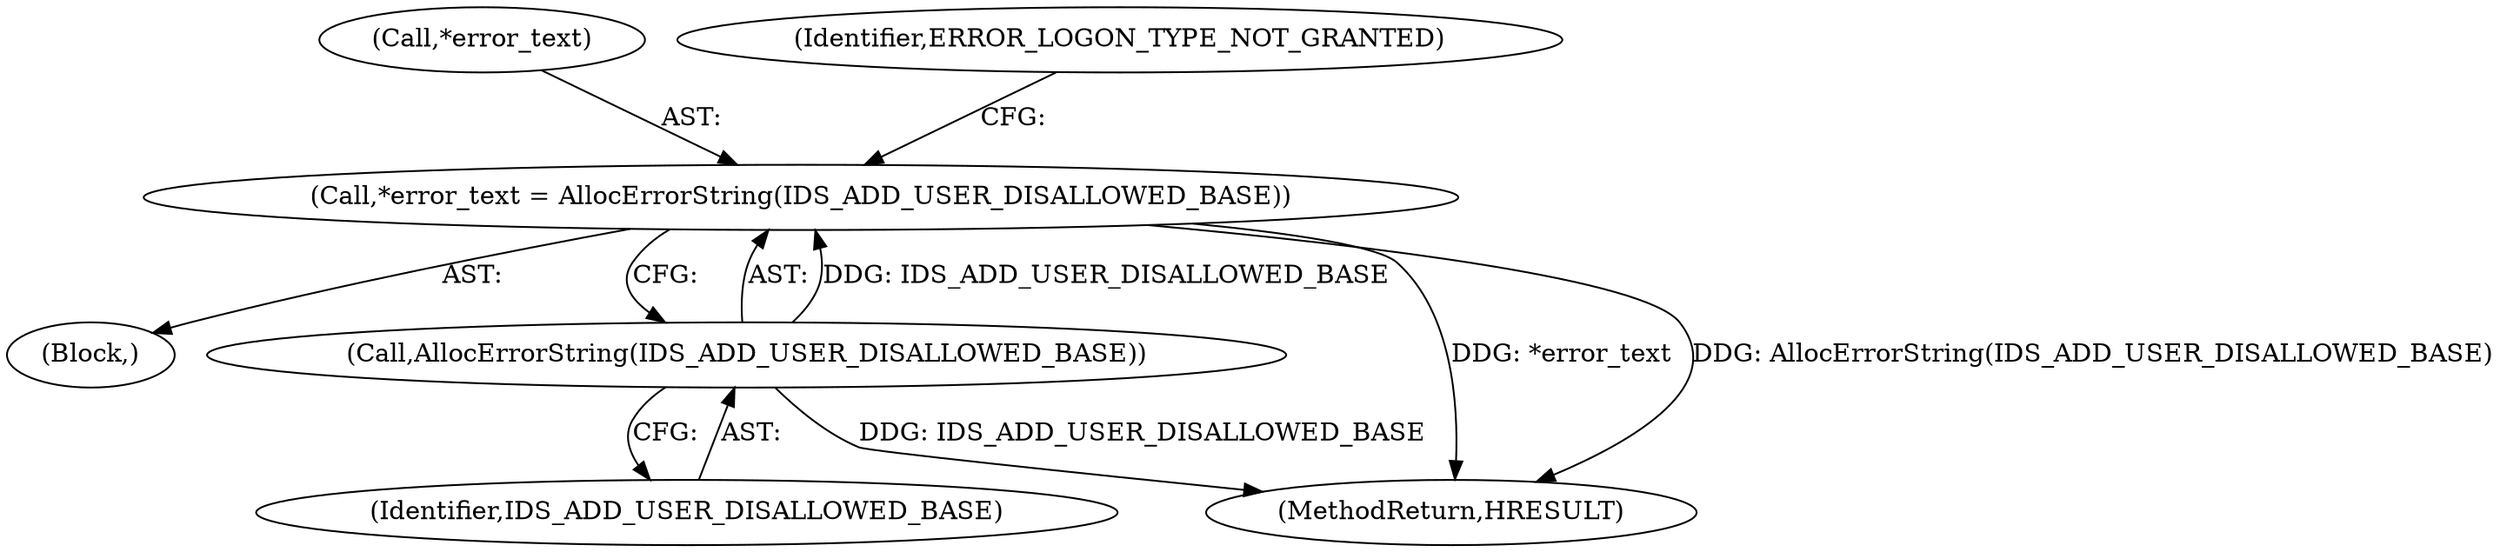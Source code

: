digraph "0_Chrome_2440e872debd68ae7c2a8bf9ddb34df2cce378cd_0@pointer" {
"1000250" [label="(Call,*error_text = AllocErrorString(IDS_ADD_USER_DISALLOWED_BASE))"];
"1000253" [label="(Call,AllocErrorString(IDS_ADD_USER_DISALLOWED_BASE))"];
"1000251" [label="(Call,*error_text)"];
"1000253" [label="(Call,AllocErrorString(IDS_ADD_USER_DISALLOWED_BASE))"];
"1000249" [label="(Block,)"];
"1000307" [label="(MethodReturn,HRESULT)"];
"1000257" [label="(Identifier,ERROR_LOGON_TYPE_NOT_GRANTED)"];
"1000250" [label="(Call,*error_text = AllocErrorString(IDS_ADD_USER_DISALLOWED_BASE))"];
"1000254" [label="(Identifier,IDS_ADD_USER_DISALLOWED_BASE)"];
"1000250" -> "1000249"  [label="AST: "];
"1000250" -> "1000253"  [label="CFG: "];
"1000251" -> "1000250"  [label="AST: "];
"1000253" -> "1000250"  [label="AST: "];
"1000257" -> "1000250"  [label="CFG: "];
"1000250" -> "1000307"  [label="DDG: *error_text"];
"1000250" -> "1000307"  [label="DDG: AllocErrorString(IDS_ADD_USER_DISALLOWED_BASE)"];
"1000253" -> "1000250"  [label="DDG: IDS_ADD_USER_DISALLOWED_BASE"];
"1000253" -> "1000254"  [label="CFG: "];
"1000254" -> "1000253"  [label="AST: "];
"1000253" -> "1000307"  [label="DDG: IDS_ADD_USER_DISALLOWED_BASE"];
}
